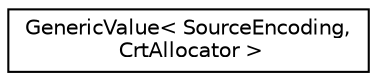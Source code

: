 digraph "Graphical Class Hierarchy"
{
 // LATEX_PDF_SIZE
  edge [fontname="Helvetica",fontsize="10",labelfontname="Helvetica",labelfontsize="10"];
  node [fontname="Helvetica",fontsize="10",shape=record];
  rankdir="LR";
  Node0 [label="GenericValue\< SourceEncoding,\l CrtAllocator \>",height=0.2,width=0.4,color="black", fillcolor="white", style="filled",URL="$class_generic_value.html",tooltip=" "];
}
